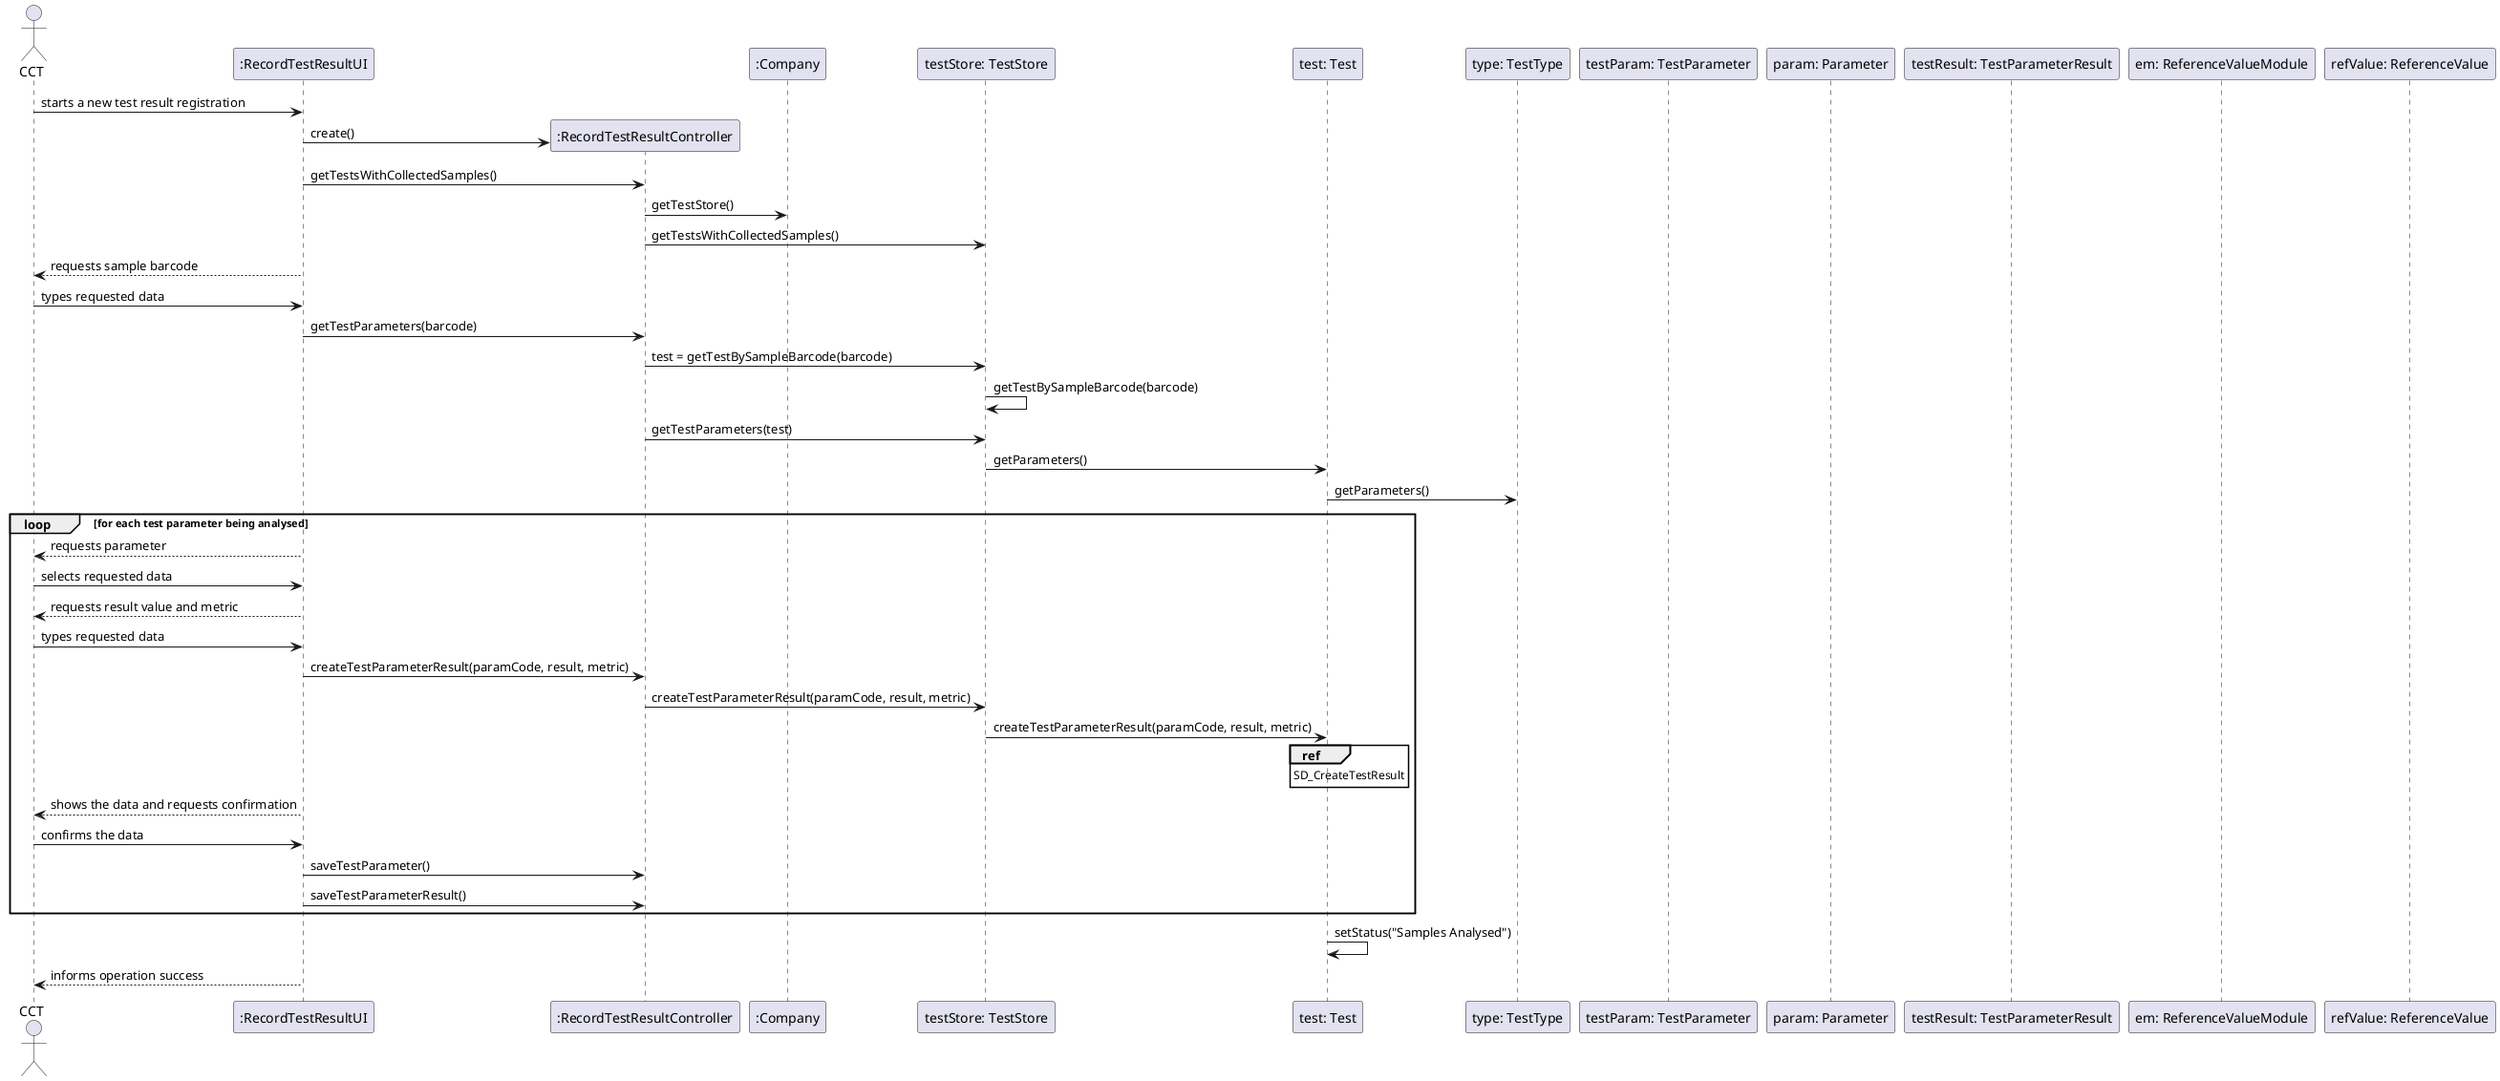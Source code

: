 @startuml
actor CCT as cct
participant ":RecordTestResultUI" as ui
participant ":RecordTestResultController" as controller
participant ":Company" as company
participant "testStore: TestStore" as ts
participant "test: Test" as test
participant "type: TestType" as type
participant "testParam: TestParameter" as testParam
participant "param: Parameter" as param
participant "testResult: TestParameterResult" as testResult
participant "em: ReferenceValueModule" as em
participant "refValue: ReferenceValue" as refValue


cct -> ui : starts a new test result registration
create controller
ui -> controller : create()
ui -> controller : getTestsWithCollectedSamples()
controller -> company : getTestStore()
controller -> ts : getTestsWithCollectedSamples()
ui --> cct : requests sample barcode
cct -> ui : types requested data
ui -> controller : getTestParameters(barcode)
controller -> ts : test = getTestBySampleBarcode(barcode)
ts -> ts : getTestBySampleBarcode(barcode)
controller -> ts : getTestParameters(test)
ts -> test : getParameters()
test -> type : getParameters()
loop for each test parameter being analysed
ui --> cct : requests parameter
cct -> ui : selects requested data
ui --> cct : requests result value and metric
cct -> ui : types requested data
ui -> controller : createTestParameterResult(paramCode, result, metric)
controller -> ts : createTestParameterResult(paramCode, result, metric)
ts -> test : createTestParameterResult(paramCode, result, metric)
ref over test : SD_CreateTestResult
ui --> cct : shows the data and requests confirmation
cct -> ui : confirms the data
ui -> controller : saveTestParameter()
ui -> controller : saveTestParameterResult()
end loop
test -> test : setStatus("Samples Analysed")
ui --> cct : informs operation success


@enduml